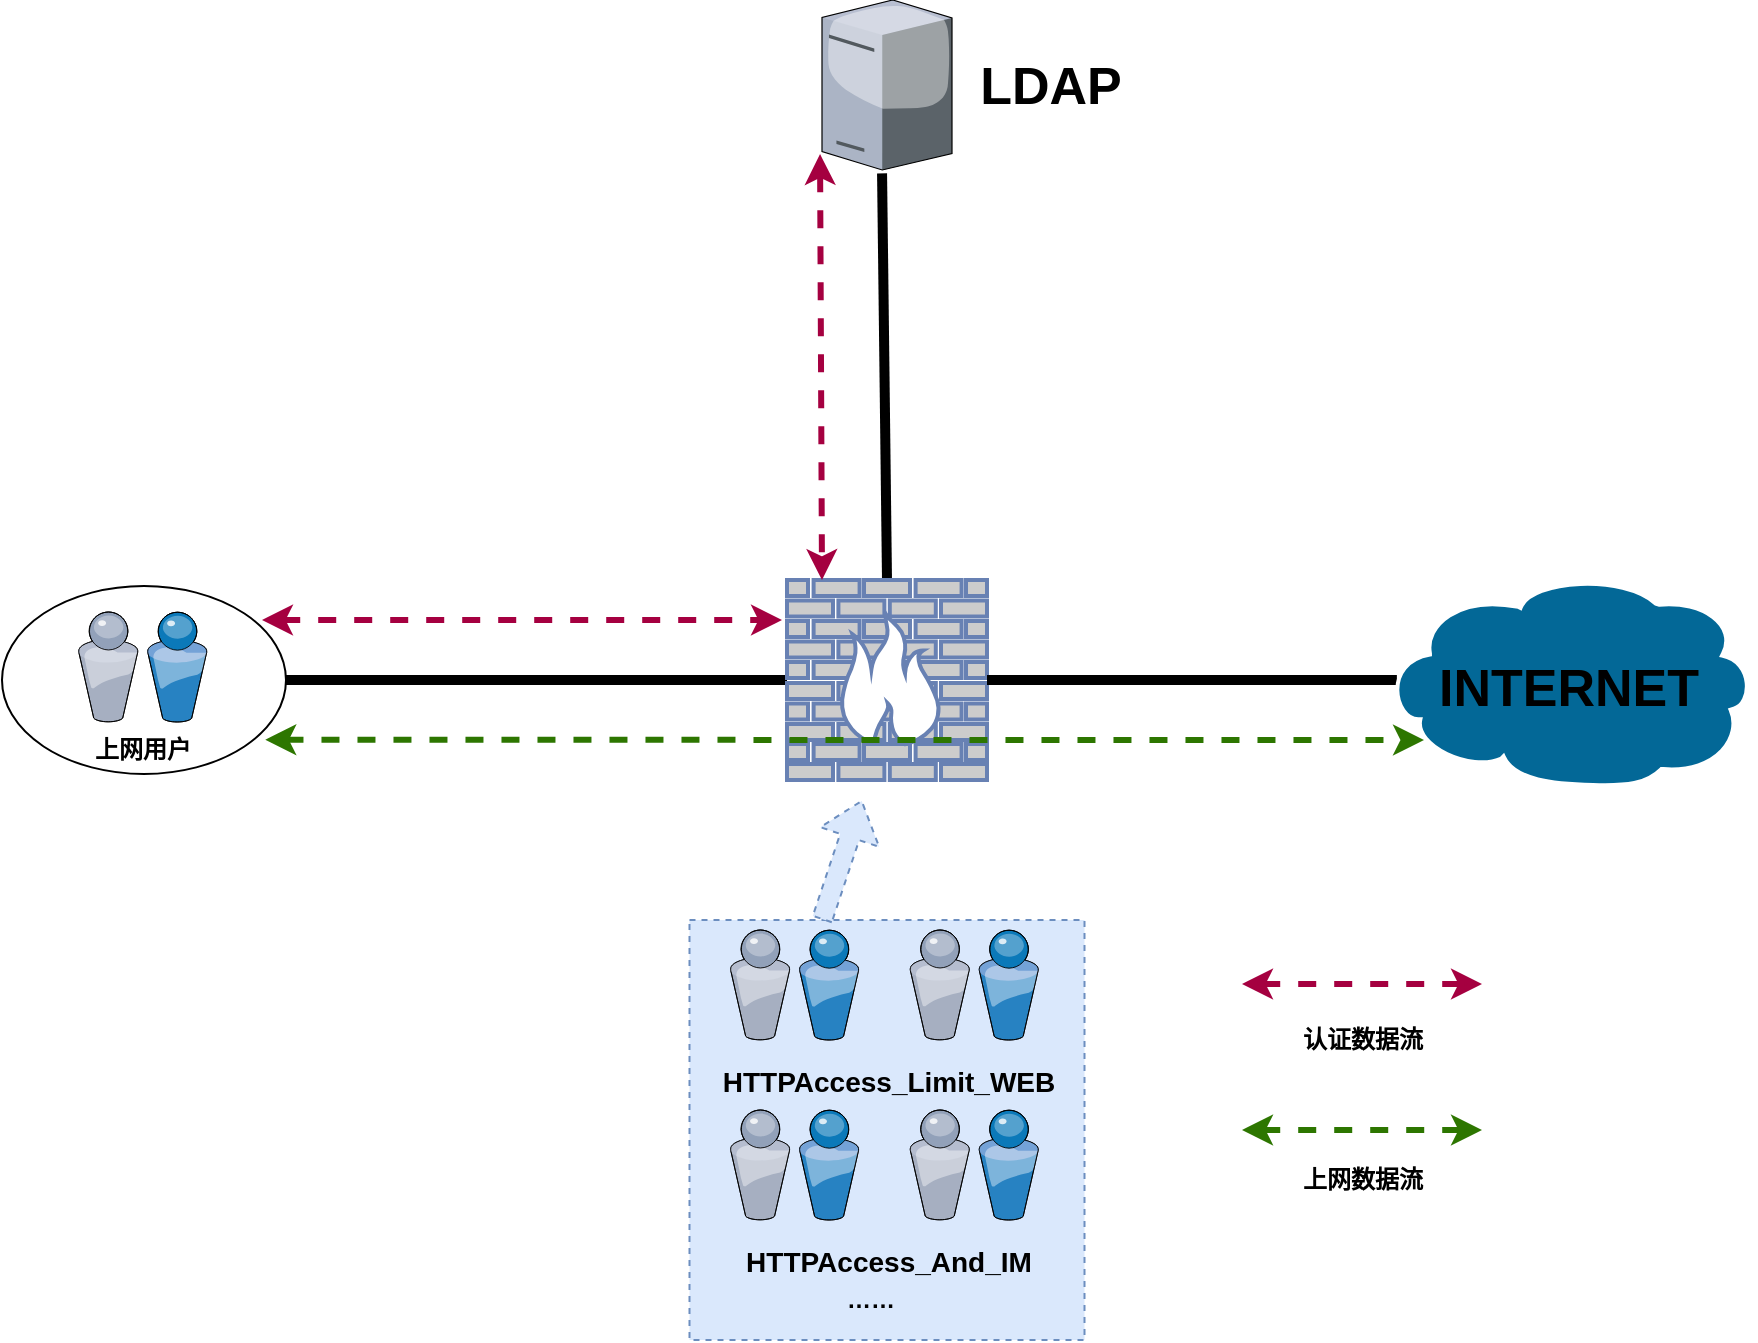 <mxfile version="12.6.7" type="github"><diagram name="Page-1" id="822b0af5-4adb-64df-f703-e8dfc1f81529"><mxGraphModel dx="1422" dy="762" grid="0" gridSize="10" guides="1" tooltips="1" connect="1" arrows="1" fold="1" page="1" pageScale="1" pageWidth="1100" pageHeight="850" background="#ffffff" math="0" shadow="0"><root><mxCell id="0"/><mxCell id="1" parent="0"/><mxCell id="vFcQCkQcMgolOcBUj4Wx-4" style="edgeStyle=none;rounded=0;orthogonalLoop=1;jettySize=auto;html=1;exitX=1;exitY=0.5;exitDx=0;exitDy=0;entryX=0;entryY=0.5;entryDx=0;entryDy=0;entryPerimeter=0;startArrow=none;startFill=0;endArrow=none;endFill=0;strokeWidth=5;" edge="1" parent="1" source="7d933b09d9755ecc-13" target="vFcQCkQcMgolOcBUj4Wx-1"><mxGeometry relative="1" as="geometry"/></mxCell><mxCell id="7d933b09d9755ecc-13" value="" style="ellipse;whiteSpace=wrap;html=1;rounded=0;shadow=0;comic=0;strokeWidth=1;fontFamily=Verdana;" parent="1" vertex="1"><mxGeometry x="20" y="423" width="142" height="94" as="geometry"/></mxCell><mxCell id="7d933b09d9755ecc-6" value="上网用户" style="verticalLabelPosition=bottom;aspect=fixed;html=1;verticalAlign=top;strokeColor=none;shape=mxgraph.citrix.users;rounded=0;shadow=0;comic=0;fontFamily=Verdana;fontStyle=1" parent="1" vertex="1"><mxGeometry x="58" y="436" width="64.5" height="55" as="geometry"/></mxCell><mxCell id="7d933b09d9755ecc-9" value="" style="verticalLabelPosition=bottom;aspect=fixed;html=1;verticalAlign=top;strokeColor=none;shape=mxgraph.citrix.tower_server;rounded=0;shadow=0;comic=0;fontFamily=Verdana;" parent="1" vertex="1"><mxGeometry x="430" y="130" width="65" height="85" as="geometry"/></mxCell><mxCell id="vFcQCkQcMgolOcBUj4Wx-6" style="edgeStyle=none;rounded=0;orthogonalLoop=1;jettySize=auto;html=1;exitX=0.5;exitY=0;exitDx=0;exitDy=0;exitPerimeter=0;entryX=0.462;entryY=1.02;entryDx=0;entryDy=0;entryPerimeter=0;endArrow=none;endFill=0;strokeWidth=5;" edge="1" parent="1" source="vFcQCkQcMgolOcBUj4Wx-1" target="7d933b09d9755ecc-9"><mxGeometry relative="1" as="geometry"/></mxCell><mxCell id="vFcQCkQcMgolOcBUj4Wx-1" value="" style="fontColor=#0066CC;verticalAlign=top;verticalLabelPosition=bottom;labelPosition=center;align=center;html=1;outlineConnect=0;fillColor=#CCCCCC;strokeColor=#6881B3;gradientColor=none;gradientDirection=north;strokeWidth=2;shape=mxgraph.networks.firewall;" vertex="1" parent="1"><mxGeometry x="412.5" y="420" width="100" height="100" as="geometry"/></mxCell><mxCell id="vFcQCkQcMgolOcBUj4Wx-5" style="edgeStyle=none;rounded=0;orthogonalLoop=1;jettySize=auto;html=1;exitX=0.04;exitY=0.5;exitDx=0;exitDy=0;exitPerimeter=0;entryX=1;entryY=0.5;entryDx=0;entryDy=0;entryPerimeter=0;endArrow=none;endFill=0;strokeWidth=5;" edge="1" parent="1" source="vFcQCkQcMgolOcBUj4Wx-3" target="vFcQCkQcMgolOcBUj4Wx-1"><mxGeometry relative="1" as="geometry"/></mxCell><mxCell id="vFcQCkQcMgolOcBUj4Wx-3" value="" style="shape=mxgraph.cisco.storage.cloud;html=1;pointerEvents=1;dashed=0;fillColor=#036897;strokeColor=#ffffff;strokeWidth=2;verticalLabelPosition=bottom;verticalAlign=top;align=center;outlineConnect=0;" vertex="1" parent="1"><mxGeometry x="710" y="417" width="186" height="106" as="geometry"/></mxCell><mxCell id="vFcQCkQcMgolOcBUj4Wx-7" value="" style="endArrow=classic;startArrow=classic;html=1;strokeWidth=3;dashed=1;fillColor=#d80073;strokeColor=#A50040;" edge="1" parent="1"><mxGeometry width="50" height="50" relative="1" as="geometry"><mxPoint x="150" y="440" as="sourcePoint"/><mxPoint x="410" y="440" as="targetPoint"/></mxGeometry></mxCell><mxCell id="vFcQCkQcMgolOcBUj4Wx-8" value="" style="endArrow=classic;startArrow=classic;html=1;strokeWidth=3;dashed=1;fillColor=#d80073;strokeColor=#A50040;exitX=-0.015;exitY=0.906;exitDx=0;exitDy=0;exitPerimeter=0;" edge="1" parent="1" source="7d933b09d9755ecc-9"><mxGeometry width="50" height="50" relative="1" as="geometry"><mxPoint x="430" y="218.37" as="sourcePoint"/><mxPoint x="430" y="420" as="targetPoint"/></mxGeometry></mxCell><mxCell id="vFcQCkQcMgolOcBUj4Wx-9" value="" style="endArrow=classic;startArrow=classic;html=1;strokeWidth=3;dashed=1;fillColor=#60a917;strokeColor=#2D7600;exitX=0.927;exitY=0.818;exitDx=0;exitDy=0;exitPerimeter=0;" edge="1" parent="1" source="7d933b09d9755ecc-13"><mxGeometry width="50" height="50" relative="1" as="geometry"><mxPoint x="181" y="500.0" as="sourcePoint"/><mxPoint x="731" y="500" as="targetPoint"/></mxGeometry></mxCell><mxCell id="vFcQCkQcMgolOcBUj4Wx-10" value="" style="rounded=0;whiteSpace=wrap;html=1;dashed=1;fillColor=#dae8fc;strokeColor=#6c8ebf;" vertex="1" parent="1"><mxGeometry x="363.75" y="590" width="197.5" height="210" as="geometry"/></mxCell><mxCell id="vFcQCkQcMgolOcBUj4Wx-11" value="" style="verticalLabelPosition=bottom;aspect=fixed;html=1;verticalAlign=top;strokeColor=none;shape=mxgraph.citrix.users;rounded=0;shadow=0;comic=0;fontFamily=Verdana;" vertex="1" parent="1"><mxGeometry x="383.94" y="595" width="64.5" height="55" as="geometry"/></mxCell><mxCell id="vFcQCkQcMgolOcBUj4Wx-12" value="" style="verticalLabelPosition=bottom;aspect=fixed;html=1;verticalAlign=top;strokeColor=none;shape=mxgraph.citrix.users;rounded=0;shadow=0;comic=0;fontFamily=Verdana;" vertex="1" parent="1"><mxGeometry x="383.94" y="685" width="64.5" height="55" as="geometry"/></mxCell><mxCell id="vFcQCkQcMgolOcBUj4Wx-14" value="" style="verticalLabelPosition=bottom;aspect=fixed;html=1;verticalAlign=top;strokeColor=none;shape=mxgraph.citrix.users;rounded=0;shadow=0;comic=0;fontFamily=Verdana;" vertex="1" parent="1"><mxGeometry x="473.75" y="595" width="64.5" height="55" as="geometry"/></mxCell><mxCell id="vFcQCkQcMgolOcBUj4Wx-15" value="" style="verticalLabelPosition=bottom;aspect=fixed;html=1;verticalAlign=top;strokeColor=none;shape=mxgraph.citrix.users;rounded=0;shadow=0;comic=0;fontFamily=Verdana;" vertex="1" parent="1"><mxGeometry x="473.75" y="685" width="64.5" height="55" as="geometry"/></mxCell><mxCell id="vFcQCkQcMgolOcBUj4Wx-18" value="" style="shape=flexArrow;endArrow=classic;html=1;dashed=1;strokeWidth=1;fillColor=#dae8fc;strokeColor=#6c8ebf;" edge="1" parent="1"><mxGeometry width="50" height="50" relative="1" as="geometry"><mxPoint x="430" y="590" as="sourcePoint"/><mxPoint x="450" y="530" as="targetPoint"/></mxGeometry></mxCell><mxCell id="vFcQCkQcMgolOcBUj4Wx-19" value="&lt;span lang=&quot;EN-US&quot; style=&quot;white-space: normal ; font-size: 10.5pt ; font-family: , sans-serif&quot;&gt;HTTPAccess_Limit_WEB&lt;/span&gt;" style="text;html=1;resizable=0;autosize=1;align=center;verticalAlign=middle;points=[];fillColor=none;strokeColor=none;rounded=0;fontStyle=1" vertex="1" parent="1"><mxGeometry x="374.5" y="661" width="176" height="19" as="geometry"/></mxCell><mxCell id="vFcQCkQcMgolOcBUj4Wx-21" value="&lt;span style=&quot;color: rgba(0 , 0 , 0 , 0) ; font-family: monospace ; font-size: 0px&quot;&gt;%3CmxGraphModel%3E%3Croot%3E%3CmxCell%20id%3D%220%22%2F%3E%3CmxCell%20id%3D%221%22%20parent%3D%220%22%2F%3E%3CmxCell%20id%3D%222%22%20value%3D%22%26lt%3Bspan%20lang%3D%26quot%3BEN-US%26quot%3B%20style%3D%26quot%3Bwhite-space%3A%20normal%20%3B%20font-size%3A%2010.5pt%20%3B%20font-family%3A%20%2C%20sans-serif%26quot%3B%26gt%3BHTTPAccess_Limit_WEB%26lt%3B%2Fspan%26gt%3B%22%20style%3D%22text%3Bhtml%3D1%3Bresizable%3D0%3Bautosize%3D1%3Balign%3Dcenter%3BverticalAlign%3Dmiddle%3Bpoints%3D%5B%5D%3BfillColor%3Dnone%3BstrokeColor%3Dnone%3Brounded%3D0%3B%22%20vertex%3D%221%22%20parent%3D%221%22%3E%3CmxGeometry%20x%3D%2258%22%20y%3D%22640%22%20width%3D%22170%22%20height%3D%2220%22%20as%3D%22geometry%22%2F%3E%3C%2FmxCell%3E%3C%2Froot%3E%3C%2FmxGraphModel%3E&lt;/span&gt;" style="text;html=1;resizable=0;autosize=1;align=center;verticalAlign=middle;points=[];fillColor=none;strokeColor=none;rounded=0;" vertex="1" parent="1"><mxGeometry x="125" y="730" width="20" height="20" as="geometry"/></mxCell><mxCell id="vFcQCkQcMgolOcBUj4Wx-22" value="&lt;span lang=&quot;EN-US&quot; style=&quot;white-space: normal ; font-size: 10.5pt ; font-family: , sans-serif&quot;&gt;HTTPAccess_And_IM&lt;/span&gt;&lt;span style=&quot;color: rgba(0 , 0 , 0 , 0) ; font-family: monospace ; font-size: 0px&quot;&gt;3CmxGraphModel%3E%3Croot%3E%3CmxCell%20id%3D%220%22%2F%3E%3CmxCell%20id%3D%221%22%20parent%3D%220%22%2F%3E%3CmxCell%20id%3D%222%22%20value%3D%22%26lt%3Bspan%20lang%3D%26quot%3BEN-US%26quot%3B%20style%3D%26quot%3Bwhite-space%3A%20normal%20%3B%20font-size%3A%2010.5pt%20%3B%20font-family%3A%20%2C%20sans-serif%26quot%3B%26gt%3BHTTPAccess_Limit_WEB%26lt%3B%2Fspan%26gt%3B%22%20style%3D%22text%3Bhtml%3D1%3Bresizable%3D0%3Bautosize%3D1%3Balign%3Dcenter%3BverticalAlign%3Dmiddle%3Bpoints%3D%5B%5D%3BfillColor%3Dnone%3BstrokeColor%3Dnone%3Brounded%3D0%3B%22%20vertex%3D%221%22%20parent%3D%221%22%3E%3CmxGeometry%20x%3D%2258%22%20y%3D%22640%22%20width%3D%22170%22%20height%3D%2220%22%20as%3D%22geometry%22%2F%3E%3C%2FmxCell%3E%3C%2Froot%3E%3C%2FmxGraphModel%3E&lt;/span&gt;" style="text;html=1;resizable=0;autosize=1;align=center;verticalAlign=middle;points=[];fillColor=none;strokeColor=none;rounded=0;fontStyle=1" vertex="1" parent="1"><mxGeometry x="386.5" y="749" width="153" height="23" as="geometry"/></mxCell><mxCell id="vFcQCkQcMgolOcBUj4Wx-24" value="……" style="text;html=1;resizable=0;autosize=1;align=center;verticalAlign=middle;points=[];fillColor=none;strokeColor=none;rounded=0;fontStyle=1" vertex="1" parent="1"><mxGeometry x="436.75" y="771" width="34" height="18" as="geometry"/></mxCell><mxCell id="vFcQCkQcMgolOcBUj4Wx-25" value="" style="endArrow=classic;startArrow=classic;html=1;strokeWidth=3;dashed=1;fillColor=#d80073;strokeColor=#A50040;" edge="1" parent="1"><mxGeometry width="50" height="50" relative="1" as="geometry"><mxPoint x="640" y="622" as="sourcePoint"/><mxPoint x="760" y="622" as="targetPoint"/></mxGeometry></mxCell><mxCell id="vFcQCkQcMgolOcBUj4Wx-26" value="" style="endArrow=classic;startArrow=classic;html=1;strokeWidth=3;dashed=1;fillColor=#60a917;strokeColor=#2D7600;" edge="1" parent="1"><mxGeometry width="50" height="50" relative="1" as="geometry"><mxPoint x="640" y="695" as="sourcePoint"/><mxPoint x="760" y="695" as="targetPoint"/></mxGeometry></mxCell><mxCell id="vFcQCkQcMgolOcBUj4Wx-27" value="上网数据流" style="text;html=1;resizable=0;autosize=1;align=center;verticalAlign=middle;points=[];fillColor=none;strokeColor=none;rounded=0;fontStyle=1" vertex="1" parent="1"><mxGeometry x="665" y="711" width="70" height="18" as="geometry"/></mxCell><mxCell id="vFcQCkQcMgolOcBUj4Wx-28" value="认证数据流" style="text;html=1;resizable=0;autosize=1;align=center;verticalAlign=middle;points=[];fillColor=none;strokeColor=none;rounded=0;fontStyle=1" vertex="1" parent="1"><mxGeometry x="665" y="641" width="70" height="18" as="geometry"/></mxCell><mxCell id="vFcQCkQcMgolOcBUj4Wx-29" value="INTERNET" style="text;html=1;resizable=0;autosize=1;align=center;verticalAlign=middle;points=[];fillColor=none;strokeColor=none;rounded=0;strokeWidth=4;fontSize=26;fontStyle=1" vertex="1" parent="1"><mxGeometry x="733" y="456" width="140" height="35" as="geometry"/></mxCell><mxCell id="vFcQCkQcMgolOcBUj4Wx-30" value="LDAP" style="text;html=1;resizable=0;autosize=1;align=center;verticalAlign=middle;points=[];fillColor=none;strokeColor=none;rounded=0;strokeWidth=4;fontSize=26;fontStyle=1" vertex="1" parent="1"><mxGeometry x="503" y="155" width="81" height="35" as="geometry"/></mxCell></root></mxGraphModel></diagram></mxfile>